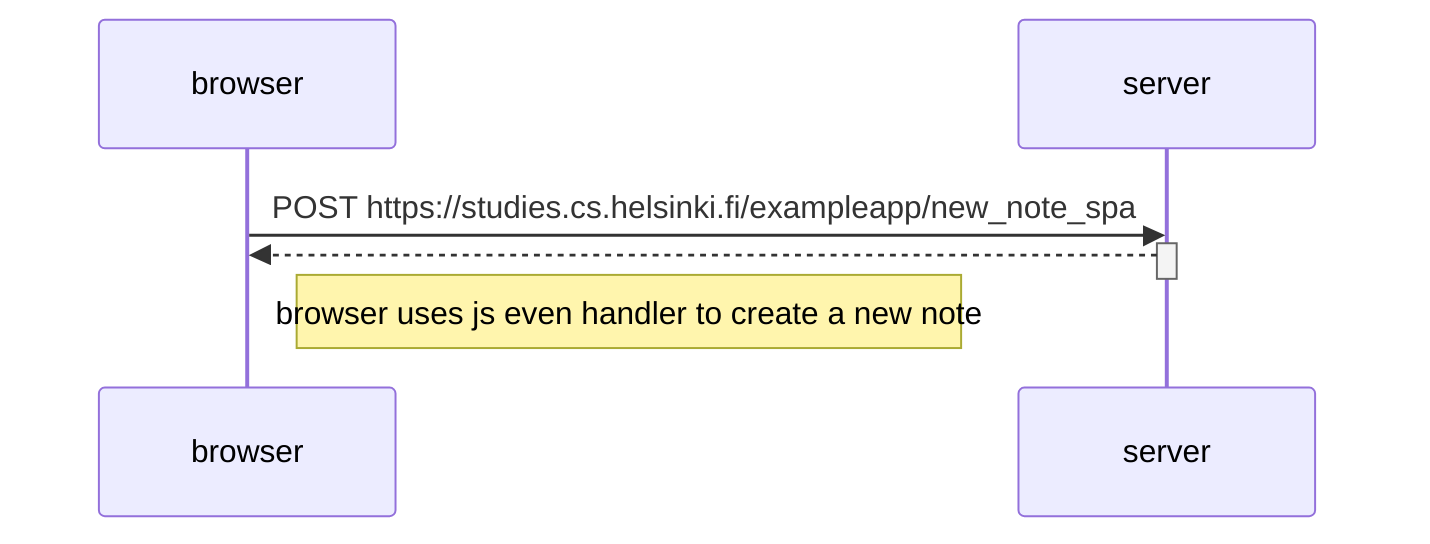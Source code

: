 sequenceDiagram
    participant browser
    participant server

    browser->>server: POST https://studies.cs.helsinki.fi/exampleapp/new_note_spa
    activate server
    server-->>browser: 
    deactivate server

    Note right of browser: browser uses js even handler to create a new note